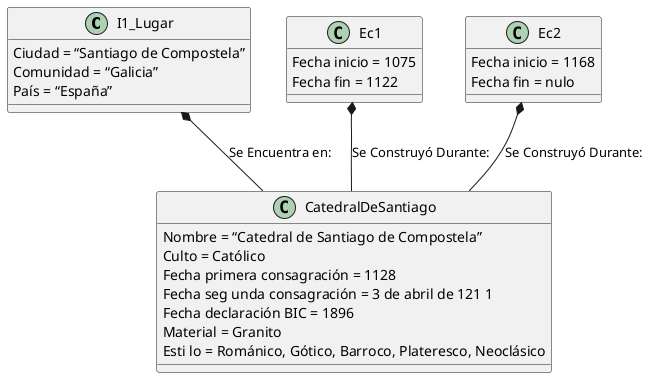 @startuml

I1_Lugar *-- CatedralDeSantiago : Se Encuentra en:

Ec1 *-- CatedralDeSantiago : Se Construyó Durante:

Ec2 *-- CatedralDeSantiago : Se Construyó Durante:

Class CatedralDeSantiago{
Nombre = “Catedral de Santiago de Compostela”
Culto = Católico
Fecha primera consagración = 1128
Fecha seg unda consagración = 3 de abril de 121 1
Fecha declaración BIC = 1896
Material = Granito
Esti lo = Románico, Gótico, Barroco, Plateresco, Neoclásico
}

Class Ec1{
Fecha inicio = 1075
Fecha fin = 1122
}
Class Ec2{
Fecha inicio = 1168
Fecha fin = nulo
}

Class I1_Lugar{
Ciudad = “Santiago de Compostela”
Comunidad = “Galicia”
País = “España”
}
@enduml